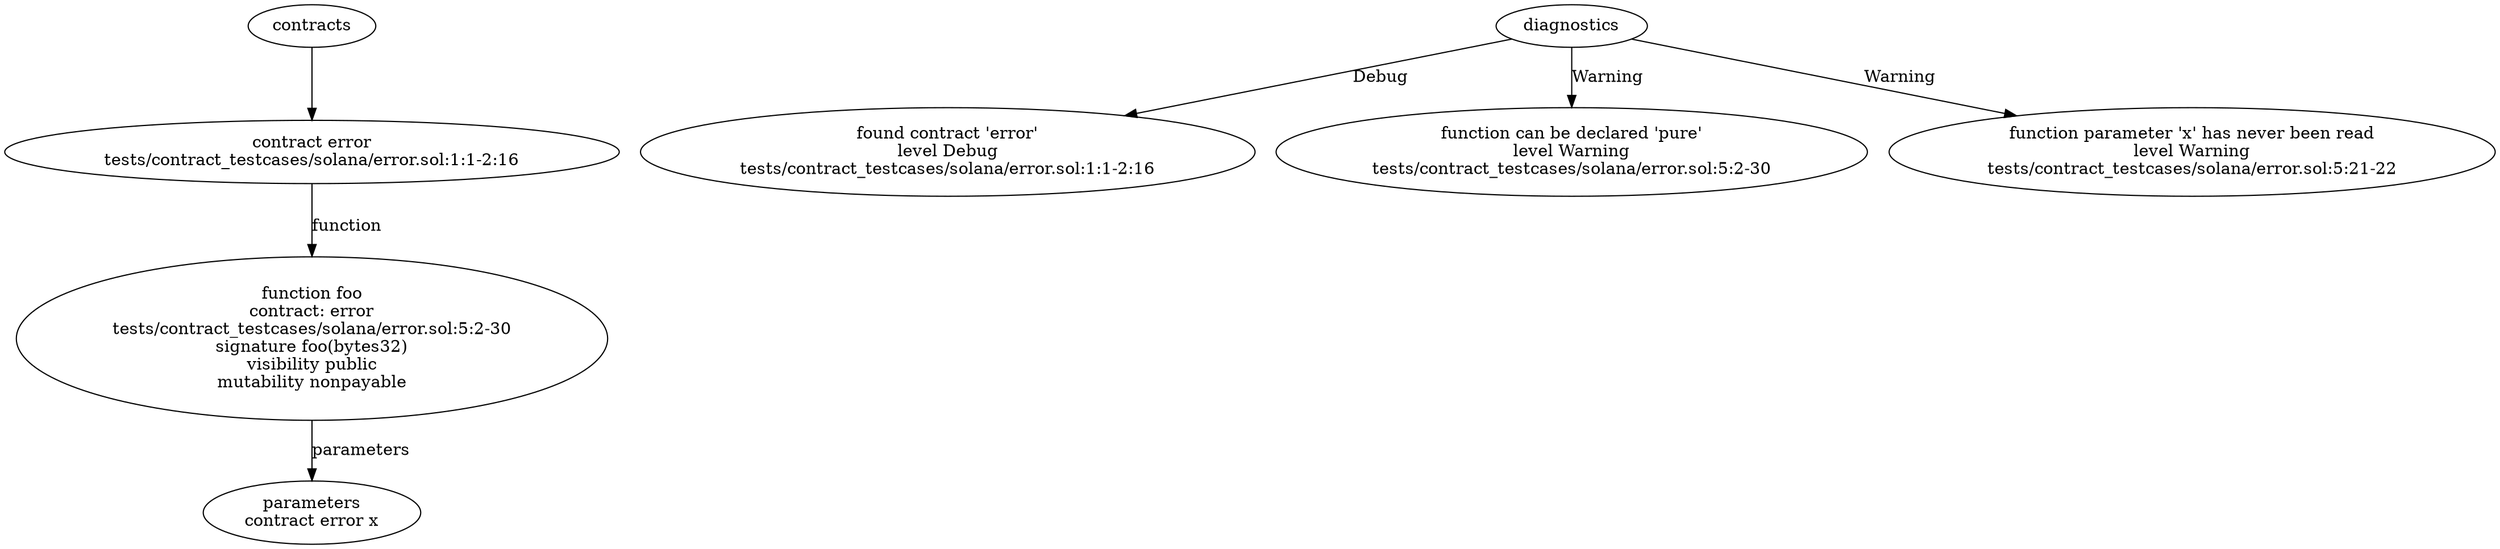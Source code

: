 strict digraph "tests/contract_testcases/solana/error.sol" {
	contract [label="contract error\ntests/contract_testcases/solana/error.sol:1:1-2:16"]
	foo [label="function foo\ncontract: error\ntests/contract_testcases/solana/error.sol:5:2-30\nsignature foo(bytes32)\nvisibility public\nmutability nonpayable"]
	parameters [label="parameters\ncontract error x"]
	diagnostic [label="found contract 'error'\nlevel Debug\ntests/contract_testcases/solana/error.sol:1:1-2:16"]
	diagnostic_7 [label="function can be declared 'pure'\nlevel Warning\ntests/contract_testcases/solana/error.sol:5:2-30"]
	diagnostic_8 [label="function parameter 'x' has never been read\nlevel Warning\ntests/contract_testcases/solana/error.sol:5:21-22"]
	contracts -> contract
	contract -> foo [label="function"]
	foo -> parameters [label="parameters"]
	diagnostics -> diagnostic [label="Debug"]
	diagnostics -> diagnostic_7 [label="Warning"]
	diagnostics -> diagnostic_8 [label="Warning"]
}
